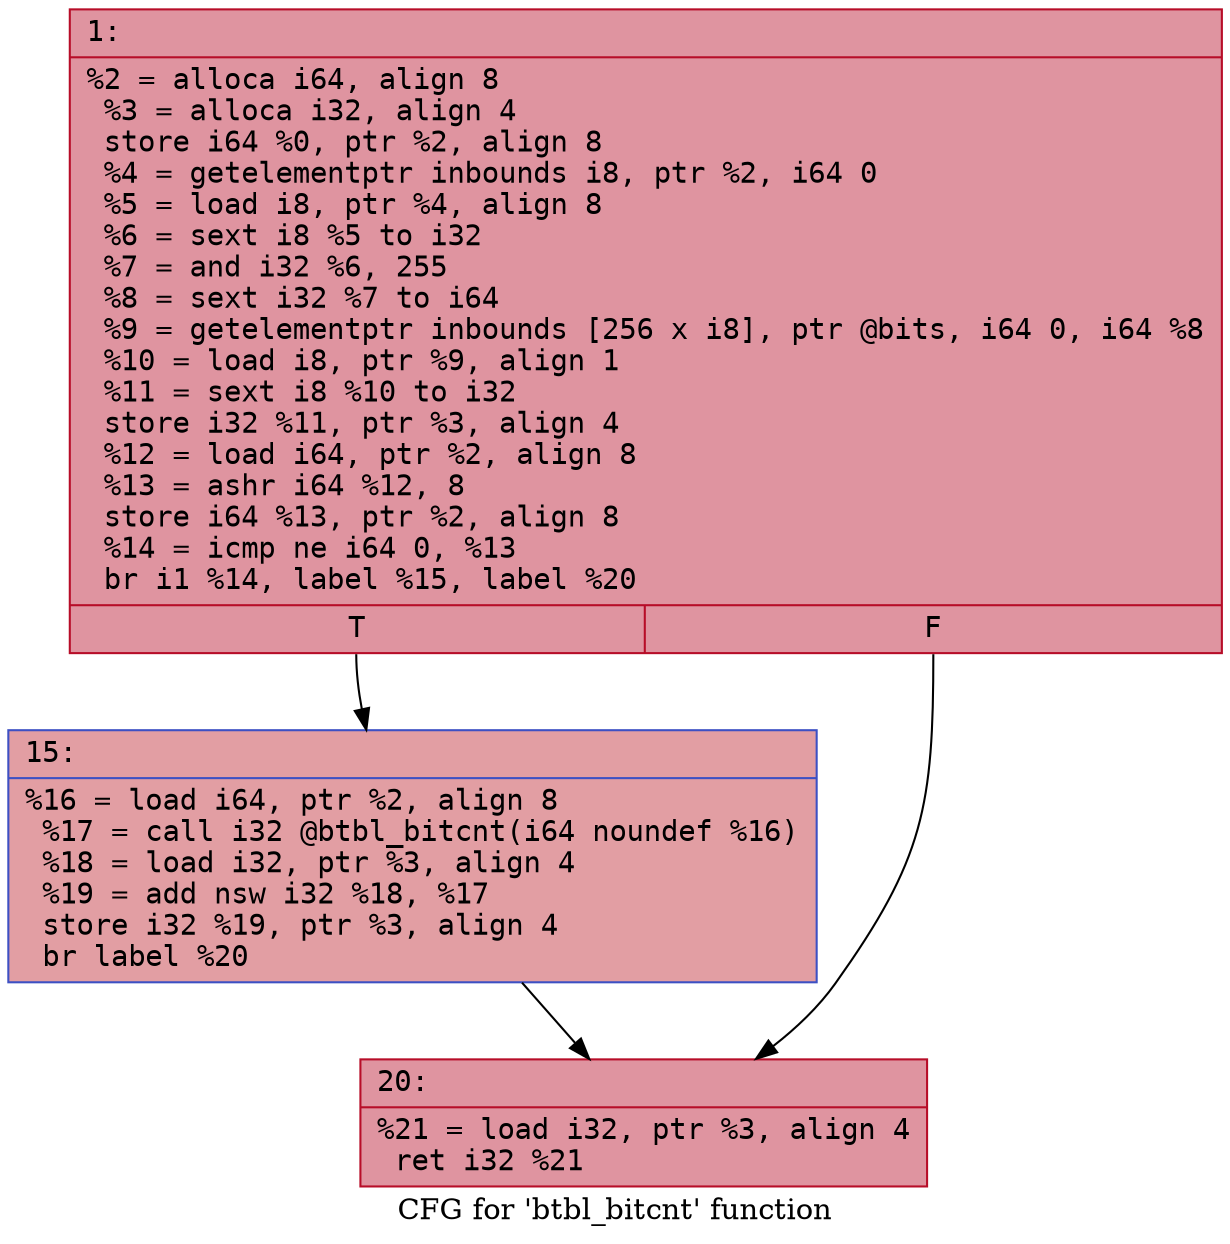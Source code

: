 digraph "CFG for 'btbl_bitcnt' function" {
	label="CFG for 'btbl_bitcnt' function";

	Node0x600000d3df90 [shape=record,color="#b70d28ff", style=filled, fillcolor="#b70d2870" fontname="Courier",label="{1:\l|  %2 = alloca i64, align 8\l  %3 = alloca i32, align 4\l  store i64 %0, ptr %2, align 8\l  %4 = getelementptr inbounds i8, ptr %2, i64 0\l  %5 = load i8, ptr %4, align 8\l  %6 = sext i8 %5 to i32\l  %7 = and i32 %6, 255\l  %8 = sext i32 %7 to i64\l  %9 = getelementptr inbounds [256 x i8], ptr @bits, i64 0, i64 %8\l  %10 = load i8, ptr %9, align 1\l  %11 = sext i8 %10 to i32\l  store i32 %11, ptr %3, align 4\l  %12 = load i64, ptr %2, align 8\l  %13 = ashr i64 %12, 8\l  store i64 %13, ptr %2, align 8\l  %14 = icmp ne i64 0, %13\l  br i1 %14, label %15, label %20\l|{<s0>T|<s1>F}}"];
	Node0x600000d3df90:s0 -> Node0x600000d3dfe0[tooltip="1 -> 15\nProbability 50.00%" ];
	Node0x600000d3df90:s1 -> Node0x600000d3e030[tooltip="1 -> 20\nProbability 50.00%" ];
	Node0x600000d3dfe0 [shape=record,color="#3d50c3ff", style=filled, fillcolor="#be242e70" fontname="Courier",label="{15:\l|  %16 = load i64, ptr %2, align 8\l  %17 = call i32 @btbl_bitcnt(i64 noundef %16)\l  %18 = load i32, ptr %3, align 4\l  %19 = add nsw i32 %18, %17\l  store i32 %19, ptr %3, align 4\l  br label %20\l}"];
	Node0x600000d3dfe0 -> Node0x600000d3e030[tooltip="15 -> 20\nProbability 100.00%" ];
	Node0x600000d3e030 [shape=record,color="#b70d28ff", style=filled, fillcolor="#b70d2870" fontname="Courier",label="{20:\l|  %21 = load i32, ptr %3, align 4\l  ret i32 %21\l}"];
}
